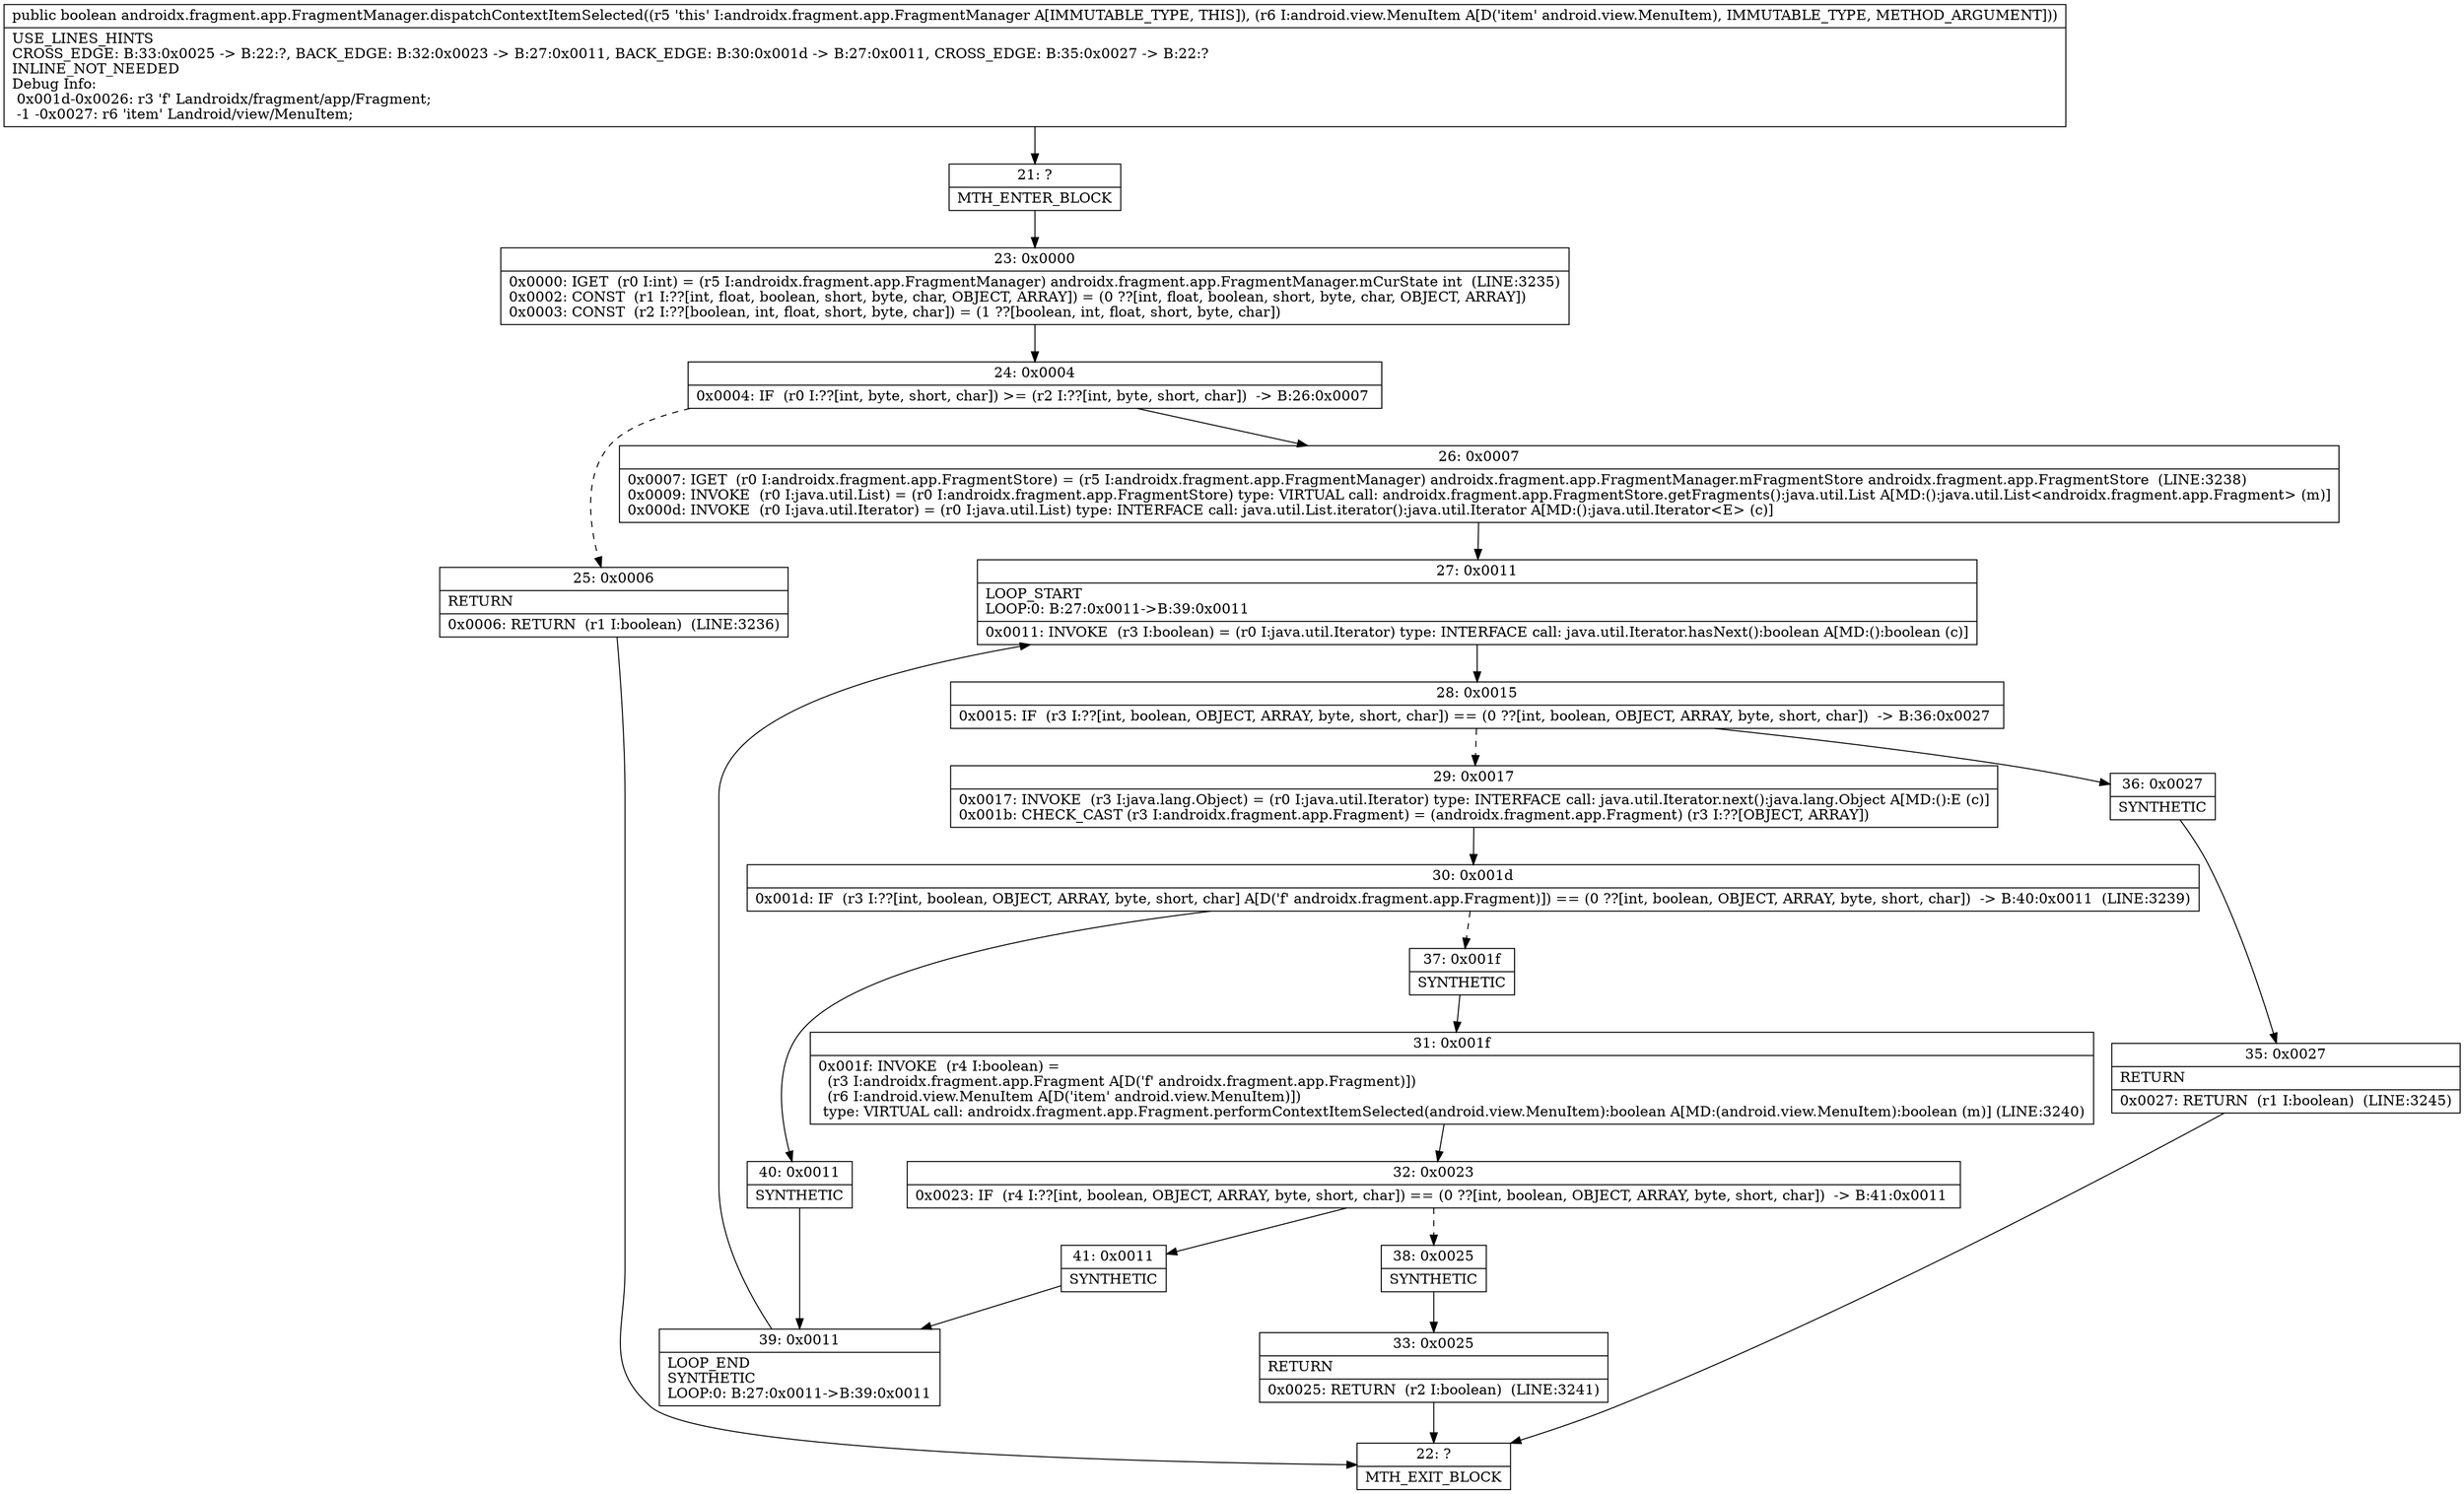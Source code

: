 digraph "CFG forandroidx.fragment.app.FragmentManager.dispatchContextItemSelected(Landroid\/view\/MenuItem;)Z" {
Node_21 [shape=record,label="{21\:\ ?|MTH_ENTER_BLOCK\l}"];
Node_23 [shape=record,label="{23\:\ 0x0000|0x0000: IGET  (r0 I:int) = (r5 I:androidx.fragment.app.FragmentManager) androidx.fragment.app.FragmentManager.mCurState int  (LINE:3235)\l0x0002: CONST  (r1 I:??[int, float, boolean, short, byte, char, OBJECT, ARRAY]) = (0 ??[int, float, boolean, short, byte, char, OBJECT, ARRAY]) \l0x0003: CONST  (r2 I:??[boolean, int, float, short, byte, char]) = (1 ??[boolean, int, float, short, byte, char]) \l}"];
Node_24 [shape=record,label="{24\:\ 0x0004|0x0004: IF  (r0 I:??[int, byte, short, char]) \>= (r2 I:??[int, byte, short, char])  \-\> B:26:0x0007 \l}"];
Node_25 [shape=record,label="{25\:\ 0x0006|RETURN\l|0x0006: RETURN  (r1 I:boolean)  (LINE:3236)\l}"];
Node_22 [shape=record,label="{22\:\ ?|MTH_EXIT_BLOCK\l}"];
Node_26 [shape=record,label="{26\:\ 0x0007|0x0007: IGET  (r0 I:androidx.fragment.app.FragmentStore) = (r5 I:androidx.fragment.app.FragmentManager) androidx.fragment.app.FragmentManager.mFragmentStore androidx.fragment.app.FragmentStore  (LINE:3238)\l0x0009: INVOKE  (r0 I:java.util.List) = (r0 I:androidx.fragment.app.FragmentStore) type: VIRTUAL call: androidx.fragment.app.FragmentStore.getFragments():java.util.List A[MD:():java.util.List\<androidx.fragment.app.Fragment\> (m)]\l0x000d: INVOKE  (r0 I:java.util.Iterator) = (r0 I:java.util.List) type: INTERFACE call: java.util.List.iterator():java.util.Iterator A[MD:():java.util.Iterator\<E\> (c)]\l}"];
Node_27 [shape=record,label="{27\:\ 0x0011|LOOP_START\lLOOP:0: B:27:0x0011\-\>B:39:0x0011\l|0x0011: INVOKE  (r3 I:boolean) = (r0 I:java.util.Iterator) type: INTERFACE call: java.util.Iterator.hasNext():boolean A[MD:():boolean (c)]\l}"];
Node_28 [shape=record,label="{28\:\ 0x0015|0x0015: IF  (r3 I:??[int, boolean, OBJECT, ARRAY, byte, short, char]) == (0 ??[int, boolean, OBJECT, ARRAY, byte, short, char])  \-\> B:36:0x0027 \l}"];
Node_29 [shape=record,label="{29\:\ 0x0017|0x0017: INVOKE  (r3 I:java.lang.Object) = (r0 I:java.util.Iterator) type: INTERFACE call: java.util.Iterator.next():java.lang.Object A[MD:():E (c)]\l0x001b: CHECK_CAST (r3 I:androidx.fragment.app.Fragment) = (androidx.fragment.app.Fragment) (r3 I:??[OBJECT, ARRAY]) \l}"];
Node_30 [shape=record,label="{30\:\ 0x001d|0x001d: IF  (r3 I:??[int, boolean, OBJECT, ARRAY, byte, short, char] A[D('f' androidx.fragment.app.Fragment)]) == (0 ??[int, boolean, OBJECT, ARRAY, byte, short, char])  \-\> B:40:0x0011  (LINE:3239)\l}"];
Node_37 [shape=record,label="{37\:\ 0x001f|SYNTHETIC\l}"];
Node_31 [shape=record,label="{31\:\ 0x001f|0x001f: INVOKE  (r4 I:boolean) = \l  (r3 I:androidx.fragment.app.Fragment A[D('f' androidx.fragment.app.Fragment)])\l  (r6 I:android.view.MenuItem A[D('item' android.view.MenuItem)])\l type: VIRTUAL call: androidx.fragment.app.Fragment.performContextItemSelected(android.view.MenuItem):boolean A[MD:(android.view.MenuItem):boolean (m)] (LINE:3240)\l}"];
Node_32 [shape=record,label="{32\:\ 0x0023|0x0023: IF  (r4 I:??[int, boolean, OBJECT, ARRAY, byte, short, char]) == (0 ??[int, boolean, OBJECT, ARRAY, byte, short, char])  \-\> B:41:0x0011 \l}"];
Node_38 [shape=record,label="{38\:\ 0x0025|SYNTHETIC\l}"];
Node_33 [shape=record,label="{33\:\ 0x0025|RETURN\l|0x0025: RETURN  (r2 I:boolean)  (LINE:3241)\l}"];
Node_41 [shape=record,label="{41\:\ 0x0011|SYNTHETIC\l}"];
Node_39 [shape=record,label="{39\:\ 0x0011|LOOP_END\lSYNTHETIC\lLOOP:0: B:27:0x0011\-\>B:39:0x0011\l}"];
Node_40 [shape=record,label="{40\:\ 0x0011|SYNTHETIC\l}"];
Node_36 [shape=record,label="{36\:\ 0x0027|SYNTHETIC\l}"];
Node_35 [shape=record,label="{35\:\ 0x0027|RETURN\l|0x0027: RETURN  (r1 I:boolean)  (LINE:3245)\l}"];
MethodNode[shape=record,label="{public boolean androidx.fragment.app.FragmentManager.dispatchContextItemSelected((r5 'this' I:androidx.fragment.app.FragmentManager A[IMMUTABLE_TYPE, THIS]), (r6 I:android.view.MenuItem A[D('item' android.view.MenuItem), IMMUTABLE_TYPE, METHOD_ARGUMENT]))  | USE_LINES_HINTS\lCROSS_EDGE: B:33:0x0025 \-\> B:22:?, BACK_EDGE: B:32:0x0023 \-\> B:27:0x0011, BACK_EDGE: B:30:0x001d \-\> B:27:0x0011, CROSS_EDGE: B:35:0x0027 \-\> B:22:?\lINLINE_NOT_NEEDED\lDebug Info:\l  0x001d\-0x0026: r3 'f' Landroidx\/fragment\/app\/Fragment;\l  \-1 \-0x0027: r6 'item' Landroid\/view\/MenuItem;\l}"];
MethodNode -> Node_21;Node_21 -> Node_23;
Node_23 -> Node_24;
Node_24 -> Node_25[style=dashed];
Node_24 -> Node_26;
Node_25 -> Node_22;
Node_26 -> Node_27;
Node_27 -> Node_28;
Node_28 -> Node_29[style=dashed];
Node_28 -> Node_36;
Node_29 -> Node_30;
Node_30 -> Node_37[style=dashed];
Node_30 -> Node_40;
Node_37 -> Node_31;
Node_31 -> Node_32;
Node_32 -> Node_38[style=dashed];
Node_32 -> Node_41;
Node_38 -> Node_33;
Node_33 -> Node_22;
Node_41 -> Node_39;
Node_39 -> Node_27;
Node_40 -> Node_39;
Node_36 -> Node_35;
Node_35 -> Node_22;
}

